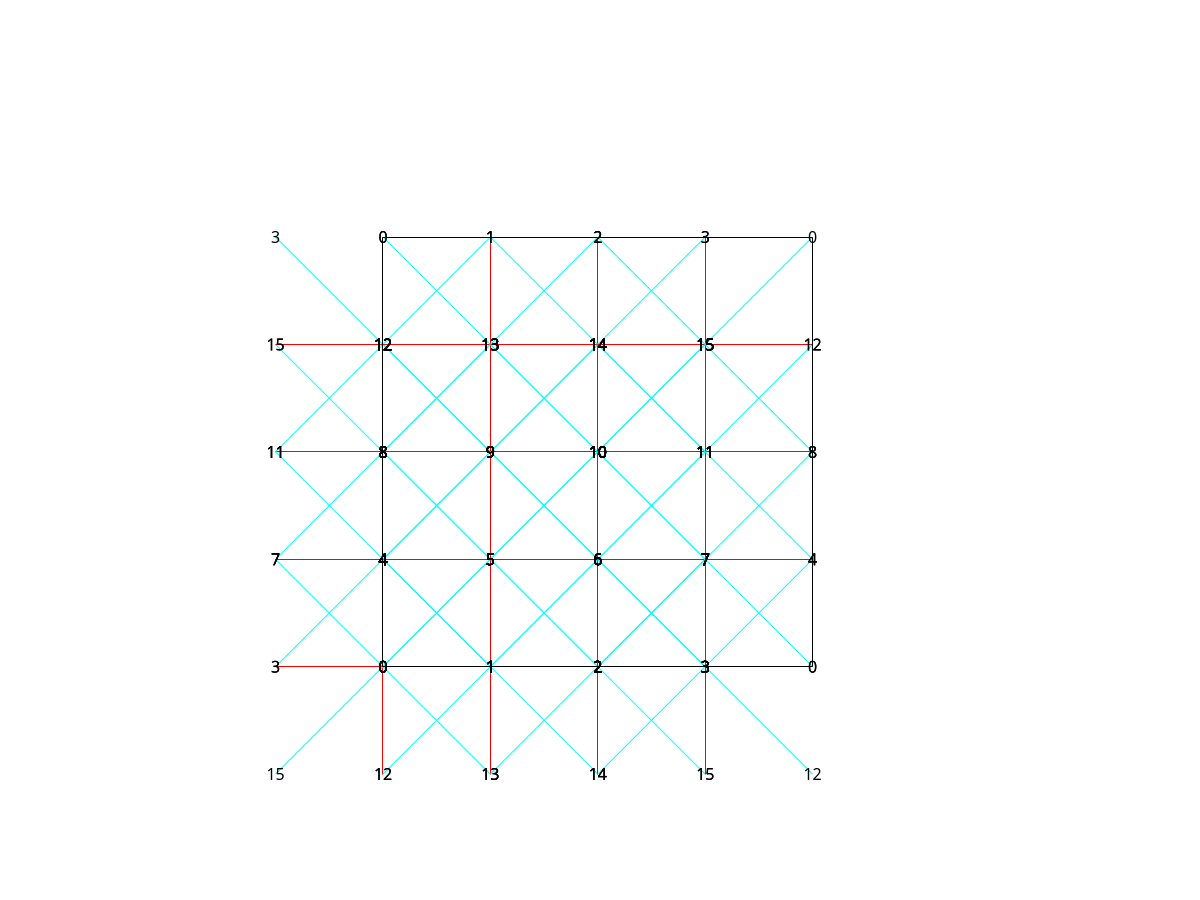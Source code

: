 set xrange [-2.000000: 6.000000]
set yrange [-2.000000: 6.000000]
set size square
unset key
unset tics
unset border
set style line 1 lc 1 lt 1
set style line 2 lc 5 lt 1
set style line 3 lc 0 lt 1
set arrow from 0.000000, 0.000000 to 4.000000, 0.000000 nohead front ls 3
set arrow from 4.000000, 0.000000 to 4.000000, 4.000000 nohead front ls 3
set arrow from 4.000000, 4.000000 to 0.000000, 4.000000 nohead front ls 3
set arrow from 0.000000, 4.000000 to 0.000000, 0.000000 nohead front ls 3
set label "0" at 0.000000, 0.000000 center front
set label "3" at -1.000000, 0.000000 center front
set arrow from 0.000000, 0.000000 to -1.000000, 0.000000 nohead ls 1
set label "0" at 0.000000, 0.000000 center front
set label "1" at 1.000000, 0.000000 center front
set arrow from 0.000000, 0.000000 to 1.000000, 0.000000 nohead ls 1
set label "0" at 0.000000, 0.000000 center front
set label "12" at 0.000000, -1.000000 center front
set arrow from 0.000000, 0.000000 to 0.000000, -1.000000 nohead ls 1
set label "0" at 0.000000, 0.000000 center front
set label "4" at 0.000000, 1.000000 center front
set arrow from 0.000000, 0.000000 to 0.000000, 1.000000 nohead ls 1
set label "0" at 0.000000, 0.000000 center front
set label "15" at -1.000000, -1.000000 center front
set arrow from 0.000000, 0.000000 to -1.000000, -1.000000 nohead ls 2
set label "0" at 0.000000, 0.000000 center front
set label "5" at 1.000000, 1.000000 center front
set arrow from 0.000000, 0.000000 to 1.000000, 1.000000 nohead ls 2
set label "0" at 0.000000, 0.000000 center front
set label "7" at -1.000000, 1.000000 center front
set arrow from 0.000000, 0.000000 to -1.000000, 1.000000 nohead ls 2
set label "0" at 0.000000, 0.000000 center front
set label "13" at 1.000000, -1.000000 center front
set arrow from 0.000000, 0.000000 to 1.000000, -1.000000 nohead ls 2
set label "1" at 1.000000, 0.000000 center front
set label "0" at 0.000000, 0.000000 center front
set arrow from 1.000000, 0.000000 to 0.000000, 0.000000 nohead ls 1
set label "1" at 1.000000, 0.000000 center front
set label "2" at 2.000000, 0.000000 center front
set arrow from 1.000000, 0.000000 to 2.000000, 0.000000 nohead ls 1
set label "1" at 1.000000, 0.000000 center front
set label "13" at 1.000000, -1.000000 center front
set arrow from 1.000000, 0.000000 to 1.000000, -1.000000 nohead ls 1
set label "1" at 1.000000, 0.000000 center front
set label "5" at 1.000000, 1.000000 center front
set arrow from 1.000000, 0.000000 to 1.000000, 1.000000 nohead ls 1
set label "1" at 1.000000, 0.000000 center front
set label "12" at 0.000000, -1.000000 center front
set arrow from 1.000000, 0.000000 to 0.000000, -1.000000 nohead ls 2
set label "1" at 1.000000, 0.000000 center front
set label "6" at 2.000000, 1.000000 center front
set arrow from 1.000000, 0.000000 to 2.000000, 1.000000 nohead ls 2
set label "1" at 1.000000, 0.000000 center front
set label "4" at 0.000000, 1.000000 center front
set arrow from 1.000000, 0.000000 to 0.000000, 1.000000 nohead ls 2
set label "1" at 1.000000, 0.000000 center front
set label "14" at 2.000000, -1.000000 center front
set arrow from 1.000000, 0.000000 to 2.000000, -1.000000 nohead ls 2
set label "2" at 2.000000, 0.000000 center front
set label "1" at 1.000000, 0.000000 center front
set arrow from 2.000000, 0.000000 to 1.000000, 0.000000 nohead ls 1
set label "2" at 2.000000, 0.000000 center front
set label "3" at 3.000000, 0.000000 center front
set arrow from 2.000000, 0.000000 to 3.000000, 0.000000 nohead ls 1
set label "2" at 2.000000, 0.000000 center front
set label "14" at 2.000000, -1.000000 center front
set arrow from 2.000000, 0.000000 to 2.000000, -1.000000 nohead ls 1
set label "2" at 2.000000, 0.000000 center front
set label "6" at 2.000000, 1.000000 center front
set arrow from 2.000000, 0.000000 to 2.000000, 1.000000 nohead ls 1
set label "2" at 2.000000, 0.000000 center front
set label "13" at 1.000000, -1.000000 center front
set arrow from 2.000000, 0.000000 to 1.000000, -1.000000 nohead ls 2
set label "2" at 2.000000, 0.000000 center front
set label "7" at 3.000000, 1.000000 center front
set arrow from 2.000000, 0.000000 to 3.000000, 1.000000 nohead ls 2
set label "2" at 2.000000, 0.000000 center front
set label "5" at 1.000000, 1.000000 center front
set arrow from 2.000000, 0.000000 to 1.000000, 1.000000 nohead ls 2
set label "2" at 2.000000, 0.000000 center front
set label "15" at 3.000000, -1.000000 center front
set arrow from 2.000000, 0.000000 to 3.000000, -1.000000 nohead ls 2
set label "3" at 3.000000, 0.000000 center front
set label "2" at 2.000000, 0.000000 center front
set arrow from 3.000000, 0.000000 to 2.000000, 0.000000 nohead ls 1
set label "3" at 3.000000, 0.000000 center front
set label "0" at 4.000000, 0.000000 center front
set arrow from 3.000000, 0.000000 to 4.000000, 0.000000 nohead ls 1
set label "3" at 3.000000, 0.000000 center front
set label "15" at 3.000000, -1.000000 center front
set arrow from 3.000000, 0.000000 to 3.000000, -1.000000 nohead ls 1
set label "3" at 3.000000, 0.000000 center front
set label "7" at 3.000000, 1.000000 center front
set arrow from 3.000000, 0.000000 to 3.000000, 1.000000 nohead ls 1
set label "3" at 3.000000, 0.000000 center front
set label "14" at 2.000000, -1.000000 center front
set arrow from 3.000000, 0.000000 to 2.000000, -1.000000 nohead ls 2
set label "3" at 3.000000, 0.000000 center front
set label "4" at 4.000000, 1.000000 center front
set arrow from 3.000000, 0.000000 to 4.000000, 1.000000 nohead ls 2
set label "3" at 3.000000, 0.000000 center front
set label "6" at 2.000000, 1.000000 center front
set arrow from 3.000000, 0.000000 to 2.000000, 1.000000 nohead ls 2
set label "3" at 3.000000, 0.000000 center front
set label "12" at 4.000000, -1.000000 center front
set arrow from 3.000000, 0.000000 to 4.000000, -1.000000 nohead ls 2
set label "4" at 0.000000, 1.000000 center front
set label "7" at -1.000000, 1.000000 center front
set arrow from 0.000000, 1.000000 to -1.000000, 1.000000 nohead ls 1
set label "4" at 0.000000, 1.000000 center front
set label "5" at 1.000000, 1.000000 center front
set arrow from 0.000000, 1.000000 to 1.000000, 1.000000 nohead ls 1
set label "4" at 0.000000, 1.000000 center front
set label "0" at 0.000000, 0.000000 center front
set arrow from 0.000000, 1.000000 to 0.000000, 0.000000 nohead ls 1
set label "4" at 0.000000, 1.000000 center front
set label "8" at 0.000000, 2.000000 center front
set arrow from 0.000000, 1.000000 to 0.000000, 2.000000 nohead ls 1
set label "4" at 0.000000, 1.000000 center front
set label "3" at -1.000000, 0.000000 center front
set arrow from 0.000000, 1.000000 to -1.000000, 0.000000 nohead ls 2
set label "4" at 0.000000, 1.000000 center front
set label "9" at 1.000000, 2.000000 center front
set arrow from 0.000000, 1.000000 to 1.000000, 2.000000 nohead ls 2
set label "4" at 0.000000, 1.000000 center front
set label "11" at -1.000000, 2.000000 center front
set arrow from 0.000000, 1.000000 to -1.000000, 2.000000 nohead ls 2
set label "4" at 0.000000, 1.000000 center front
set label "1" at 1.000000, 0.000000 center front
set arrow from 0.000000, 1.000000 to 1.000000, 0.000000 nohead ls 2
set label "5" at 1.000000, 1.000000 center front
set label "4" at 0.000000, 1.000000 center front
set arrow from 1.000000, 1.000000 to 0.000000, 1.000000 nohead ls 1
set label "5" at 1.000000, 1.000000 center front
set label "6" at 2.000000, 1.000000 center front
set arrow from 1.000000, 1.000000 to 2.000000, 1.000000 nohead ls 1
set label "5" at 1.000000, 1.000000 center front
set label "1" at 1.000000, 0.000000 center front
set arrow from 1.000000, 1.000000 to 1.000000, 0.000000 nohead ls 1
set label "5" at 1.000000, 1.000000 center front
set label "9" at 1.000000, 2.000000 center front
set arrow from 1.000000, 1.000000 to 1.000000, 2.000000 nohead ls 1
set label "5" at 1.000000, 1.000000 center front
set label "0" at 0.000000, 0.000000 center front
set arrow from 1.000000, 1.000000 to 0.000000, 0.000000 nohead ls 2
set label "5" at 1.000000, 1.000000 center front
set label "10" at 2.000000, 2.000000 center front
set arrow from 1.000000, 1.000000 to 2.000000, 2.000000 nohead ls 2
set label "5" at 1.000000, 1.000000 center front
set label "8" at 0.000000, 2.000000 center front
set arrow from 1.000000, 1.000000 to 0.000000, 2.000000 nohead ls 2
set label "5" at 1.000000, 1.000000 center front
set label "2" at 2.000000, 0.000000 center front
set arrow from 1.000000, 1.000000 to 2.000000, 0.000000 nohead ls 2
set label "6" at 2.000000, 1.000000 center front
set label "5" at 1.000000, 1.000000 center front
set arrow from 2.000000, 1.000000 to 1.000000, 1.000000 nohead ls 1
set label "6" at 2.000000, 1.000000 center front
set label "7" at 3.000000, 1.000000 center front
set arrow from 2.000000, 1.000000 to 3.000000, 1.000000 nohead ls 1
set label "6" at 2.000000, 1.000000 center front
set label "2" at 2.000000, 0.000000 center front
set arrow from 2.000000, 1.000000 to 2.000000, 0.000000 nohead ls 1
set label "6" at 2.000000, 1.000000 center front
set label "10" at 2.000000, 2.000000 center front
set arrow from 2.000000, 1.000000 to 2.000000, 2.000000 nohead ls 1
set label "6" at 2.000000, 1.000000 center front
set label "1" at 1.000000, 0.000000 center front
set arrow from 2.000000, 1.000000 to 1.000000, 0.000000 nohead ls 2
set label "6" at 2.000000, 1.000000 center front
set label "11" at 3.000000, 2.000000 center front
set arrow from 2.000000, 1.000000 to 3.000000, 2.000000 nohead ls 2
set label "6" at 2.000000, 1.000000 center front
set label "9" at 1.000000, 2.000000 center front
set arrow from 2.000000, 1.000000 to 1.000000, 2.000000 nohead ls 2
set label "6" at 2.000000, 1.000000 center front
set label "3" at 3.000000, 0.000000 center front
set arrow from 2.000000, 1.000000 to 3.000000, 0.000000 nohead ls 2
set label "7" at 3.000000, 1.000000 center front
set label "6" at 2.000000, 1.000000 center front
set arrow from 3.000000, 1.000000 to 2.000000, 1.000000 nohead ls 1
set label "7" at 3.000000, 1.000000 center front
set label "4" at 4.000000, 1.000000 center front
set arrow from 3.000000, 1.000000 to 4.000000, 1.000000 nohead ls 1
set label "7" at 3.000000, 1.000000 center front
set label "3" at 3.000000, 0.000000 center front
set arrow from 3.000000, 1.000000 to 3.000000, 0.000000 nohead ls 1
set label "7" at 3.000000, 1.000000 center front
set label "11" at 3.000000, 2.000000 center front
set arrow from 3.000000, 1.000000 to 3.000000, 2.000000 nohead ls 1
set label "7" at 3.000000, 1.000000 center front
set label "2" at 2.000000, 0.000000 center front
set arrow from 3.000000, 1.000000 to 2.000000, 0.000000 nohead ls 2
set label "7" at 3.000000, 1.000000 center front
set label "8" at 4.000000, 2.000000 center front
set arrow from 3.000000, 1.000000 to 4.000000, 2.000000 nohead ls 2
set label "7" at 3.000000, 1.000000 center front
set label "10" at 2.000000, 2.000000 center front
set arrow from 3.000000, 1.000000 to 2.000000, 2.000000 nohead ls 2
set label "7" at 3.000000, 1.000000 center front
set label "0" at 4.000000, 0.000000 center front
set arrow from 3.000000, 1.000000 to 4.000000, 0.000000 nohead ls 2
set label "8" at 0.000000, 2.000000 center front
set label "11" at -1.000000, 2.000000 center front
set arrow from 0.000000, 2.000000 to -1.000000, 2.000000 nohead ls 1
set label "8" at 0.000000, 2.000000 center front
set label "9" at 1.000000, 2.000000 center front
set arrow from 0.000000, 2.000000 to 1.000000, 2.000000 nohead ls 1
set label "8" at 0.000000, 2.000000 center front
set label "4" at 0.000000, 1.000000 center front
set arrow from 0.000000, 2.000000 to 0.000000, 1.000000 nohead ls 1
set label "8" at 0.000000, 2.000000 center front
set label "12" at 0.000000, 3.000000 center front
set arrow from 0.000000, 2.000000 to 0.000000, 3.000000 nohead ls 1
set label "8" at 0.000000, 2.000000 center front
set label "7" at -1.000000, 1.000000 center front
set arrow from 0.000000, 2.000000 to -1.000000, 1.000000 nohead ls 2
set label "8" at 0.000000, 2.000000 center front
set label "13" at 1.000000, 3.000000 center front
set arrow from 0.000000, 2.000000 to 1.000000, 3.000000 nohead ls 2
set label "8" at 0.000000, 2.000000 center front
set label "15" at -1.000000, 3.000000 center front
set arrow from 0.000000, 2.000000 to -1.000000, 3.000000 nohead ls 2
set label "8" at 0.000000, 2.000000 center front
set label "5" at 1.000000, 1.000000 center front
set arrow from 0.000000, 2.000000 to 1.000000, 1.000000 nohead ls 2
set label "9" at 1.000000, 2.000000 center front
set label "8" at 0.000000, 2.000000 center front
set arrow from 1.000000, 2.000000 to 0.000000, 2.000000 nohead ls 1
set label "9" at 1.000000, 2.000000 center front
set label "10" at 2.000000, 2.000000 center front
set arrow from 1.000000, 2.000000 to 2.000000, 2.000000 nohead ls 1
set label "9" at 1.000000, 2.000000 center front
set label "5" at 1.000000, 1.000000 center front
set arrow from 1.000000, 2.000000 to 1.000000, 1.000000 nohead ls 1
set label "9" at 1.000000, 2.000000 center front
set label "13" at 1.000000, 3.000000 center front
set arrow from 1.000000, 2.000000 to 1.000000, 3.000000 nohead ls 1
set label "9" at 1.000000, 2.000000 center front
set label "4" at 0.000000, 1.000000 center front
set arrow from 1.000000, 2.000000 to 0.000000, 1.000000 nohead ls 2
set label "9" at 1.000000, 2.000000 center front
set label "14" at 2.000000, 3.000000 center front
set arrow from 1.000000, 2.000000 to 2.000000, 3.000000 nohead ls 2
set label "9" at 1.000000, 2.000000 center front
set label "12" at 0.000000, 3.000000 center front
set arrow from 1.000000, 2.000000 to 0.000000, 3.000000 nohead ls 2
set label "9" at 1.000000, 2.000000 center front
set label "6" at 2.000000, 1.000000 center front
set arrow from 1.000000, 2.000000 to 2.000000, 1.000000 nohead ls 2
set label "10" at 2.000000, 2.000000 center front
set label "9" at 1.000000, 2.000000 center front
set arrow from 2.000000, 2.000000 to 1.000000, 2.000000 nohead ls 1
set label "10" at 2.000000, 2.000000 center front
set label "11" at 3.000000, 2.000000 center front
set arrow from 2.000000, 2.000000 to 3.000000, 2.000000 nohead ls 1
set label "10" at 2.000000, 2.000000 center front
set label "6" at 2.000000, 1.000000 center front
set arrow from 2.000000, 2.000000 to 2.000000, 1.000000 nohead ls 1
set label "10" at 2.000000, 2.000000 center front
set label "14" at 2.000000, 3.000000 center front
set arrow from 2.000000, 2.000000 to 2.000000, 3.000000 nohead ls 1
set label "10" at 2.000000, 2.000000 center front
set label "5" at 1.000000, 1.000000 center front
set arrow from 2.000000, 2.000000 to 1.000000, 1.000000 nohead ls 2
set label "10" at 2.000000, 2.000000 center front
set label "15" at 3.000000, 3.000000 center front
set arrow from 2.000000, 2.000000 to 3.000000, 3.000000 nohead ls 2
set label "10" at 2.000000, 2.000000 center front
set label "13" at 1.000000, 3.000000 center front
set arrow from 2.000000, 2.000000 to 1.000000, 3.000000 nohead ls 2
set label "10" at 2.000000, 2.000000 center front
set label "7" at 3.000000, 1.000000 center front
set arrow from 2.000000, 2.000000 to 3.000000, 1.000000 nohead ls 2
set label "11" at 3.000000, 2.000000 center front
set label "10" at 2.000000, 2.000000 center front
set arrow from 3.000000, 2.000000 to 2.000000, 2.000000 nohead ls 1
set label "11" at 3.000000, 2.000000 center front
set label "8" at 4.000000, 2.000000 center front
set arrow from 3.000000, 2.000000 to 4.000000, 2.000000 nohead ls 1
set label "11" at 3.000000, 2.000000 center front
set label "7" at 3.000000, 1.000000 center front
set arrow from 3.000000, 2.000000 to 3.000000, 1.000000 nohead ls 1
set label "11" at 3.000000, 2.000000 center front
set label "15" at 3.000000, 3.000000 center front
set arrow from 3.000000, 2.000000 to 3.000000, 3.000000 nohead ls 1
set label "11" at 3.000000, 2.000000 center front
set label "6" at 2.000000, 1.000000 center front
set arrow from 3.000000, 2.000000 to 2.000000, 1.000000 nohead ls 2
set label "11" at 3.000000, 2.000000 center front
set label "12" at 4.000000, 3.000000 center front
set arrow from 3.000000, 2.000000 to 4.000000, 3.000000 nohead ls 2
set label "11" at 3.000000, 2.000000 center front
set label "14" at 2.000000, 3.000000 center front
set arrow from 3.000000, 2.000000 to 2.000000, 3.000000 nohead ls 2
set label "11" at 3.000000, 2.000000 center front
set label "4" at 4.000000, 1.000000 center front
set arrow from 3.000000, 2.000000 to 4.000000, 1.000000 nohead ls 2
set label "12" at 0.000000, 3.000000 center front
set label "15" at -1.000000, 3.000000 center front
set arrow from 0.000000, 3.000000 to -1.000000, 3.000000 nohead ls 1
set label "12" at 0.000000, 3.000000 center front
set label "13" at 1.000000, 3.000000 center front
set arrow from 0.000000, 3.000000 to 1.000000, 3.000000 nohead ls 1
set label "12" at 0.000000, 3.000000 center front
set label "8" at 0.000000, 2.000000 center front
set arrow from 0.000000, 3.000000 to 0.000000, 2.000000 nohead ls 1
set label "12" at 0.000000, 3.000000 center front
set label "0" at 0.000000, 4.000000 center front
set arrow from 0.000000, 3.000000 to 0.000000, 4.000000 nohead ls 1
set label "12" at 0.000000, 3.000000 center front
set label "11" at -1.000000, 2.000000 center front
set arrow from 0.000000, 3.000000 to -1.000000, 2.000000 nohead ls 2
set label "12" at 0.000000, 3.000000 center front
set label "1" at 1.000000, 4.000000 center front
set arrow from 0.000000, 3.000000 to 1.000000, 4.000000 nohead ls 2
set label "12" at 0.000000, 3.000000 center front
set label "3" at -1.000000, 4.000000 center front
set arrow from 0.000000, 3.000000 to -1.000000, 4.000000 nohead ls 2
set label "12" at 0.000000, 3.000000 center front
set label "9" at 1.000000, 2.000000 center front
set arrow from 0.000000, 3.000000 to 1.000000, 2.000000 nohead ls 2
set label "13" at 1.000000, 3.000000 center front
set label "12" at 0.000000, 3.000000 center front
set arrow from 1.000000, 3.000000 to 0.000000, 3.000000 nohead ls 1
set label "13" at 1.000000, 3.000000 center front
set label "14" at 2.000000, 3.000000 center front
set arrow from 1.000000, 3.000000 to 2.000000, 3.000000 nohead ls 1
set label "13" at 1.000000, 3.000000 center front
set label "9" at 1.000000, 2.000000 center front
set arrow from 1.000000, 3.000000 to 1.000000, 2.000000 nohead ls 1
set label "13" at 1.000000, 3.000000 center front
set label "1" at 1.000000, 4.000000 center front
set arrow from 1.000000, 3.000000 to 1.000000, 4.000000 nohead ls 1
set label "13" at 1.000000, 3.000000 center front
set label "8" at 0.000000, 2.000000 center front
set arrow from 1.000000, 3.000000 to 0.000000, 2.000000 nohead ls 2
set label "13" at 1.000000, 3.000000 center front
set label "2" at 2.000000, 4.000000 center front
set arrow from 1.000000, 3.000000 to 2.000000, 4.000000 nohead ls 2
set label "13" at 1.000000, 3.000000 center front
set label "0" at 0.000000, 4.000000 center front
set arrow from 1.000000, 3.000000 to 0.000000, 4.000000 nohead ls 2
set label "13" at 1.000000, 3.000000 center front
set label "10" at 2.000000, 2.000000 center front
set arrow from 1.000000, 3.000000 to 2.000000, 2.000000 nohead ls 2
set label "14" at 2.000000, 3.000000 center front
set label "13" at 1.000000, 3.000000 center front
set arrow from 2.000000, 3.000000 to 1.000000, 3.000000 nohead ls 1
set label "14" at 2.000000, 3.000000 center front
set label "15" at 3.000000, 3.000000 center front
set arrow from 2.000000, 3.000000 to 3.000000, 3.000000 nohead ls 1
set label "14" at 2.000000, 3.000000 center front
set label "10" at 2.000000, 2.000000 center front
set arrow from 2.000000, 3.000000 to 2.000000, 2.000000 nohead ls 1
set label "14" at 2.000000, 3.000000 center front
set label "2" at 2.000000, 4.000000 center front
set arrow from 2.000000, 3.000000 to 2.000000, 4.000000 nohead ls 1
set label "14" at 2.000000, 3.000000 center front
set label "9" at 1.000000, 2.000000 center front
set arrow from 2.000000, 3.000000 to 1.000000, 2.000000 nohead ls 2
set label "14" at 2.000000, 3.000000 center front
set label "3" at 3.000000, 4.000000 center front
set arrow from 2.000000, 3.000000 to 3.000000, 4.000000 nohead ls 2
set label "14" at 2.000000, 3.000000 center front
set label "1" at 1.000000, 4.000000 center front
set arrow from 2.000000, 3.000000 to 1.000000, 4.000000 nohead ls 2
set label "14" at 2.000000, 3.000000 center front
set label "11" at 3.000000, 2.000000 center front
set arrow from 2.000000, 3.000000 to 3.000000, 2.000000 nohead ls 2
set label "15" at 3.000000, 3.000000 center front
set label "14" at 2.000000, 3.000000 center front
set arrow from 3.000000, 3.000000 to 2.000000, 3.000000 nohead ls 1
set label "15" at 3.000000, 3.000000 center front
set label "12" at 4.000000, 3.000000 center front
set arrow from 3.000000, 3.000000 to 4.000000, 3.000000 nohead ls 1
set label "15" at 3.000000, 3.000000 center front
set label "11" at 3.000000, 2.000000 center front
set arrow from 3.000000, 3.000000 to 3.000000, 2.000000 nohead ls 1
set label "15" at 3.000000, 3.000000 center front
set label "3" at 3.000000, 4.000000 center front
set arrow from 3.000000, 3.000000 to 3.000000, 4.000000 nohead ls 1
set label "15" at 3.000000, 3.000000 center front
set label "10" at 2.000000, 2.000000 center front
set arrow from 3.000000, 3.000000 to 2.000000, 2.000000 nohead ls 2
set label "15" at 3.000000, 3.000000 center front
set label "0" at 4.000000, 4.000000 center front
set arrow from 3.000000, 3.000000 to 4.000000, 4.000000 nohead ls 2
set label "15" at 3.000000, 3.000000 center front
set label "2" at 2.000000, 4.000000 center front
set arrow from 3.000000, 3.000000 to 2.000000, 4.000000 nohead ls 2
set label "15" at 3.000000, 3.000000 center front
set label "8" at 4.000000, 2.000000 center front
set arrow from 3.000000, 3.000000 to 4.000000, 2.000000 nohead ls 2
plot '-' w d lc 7
0.0 0.0
end
pause -1

